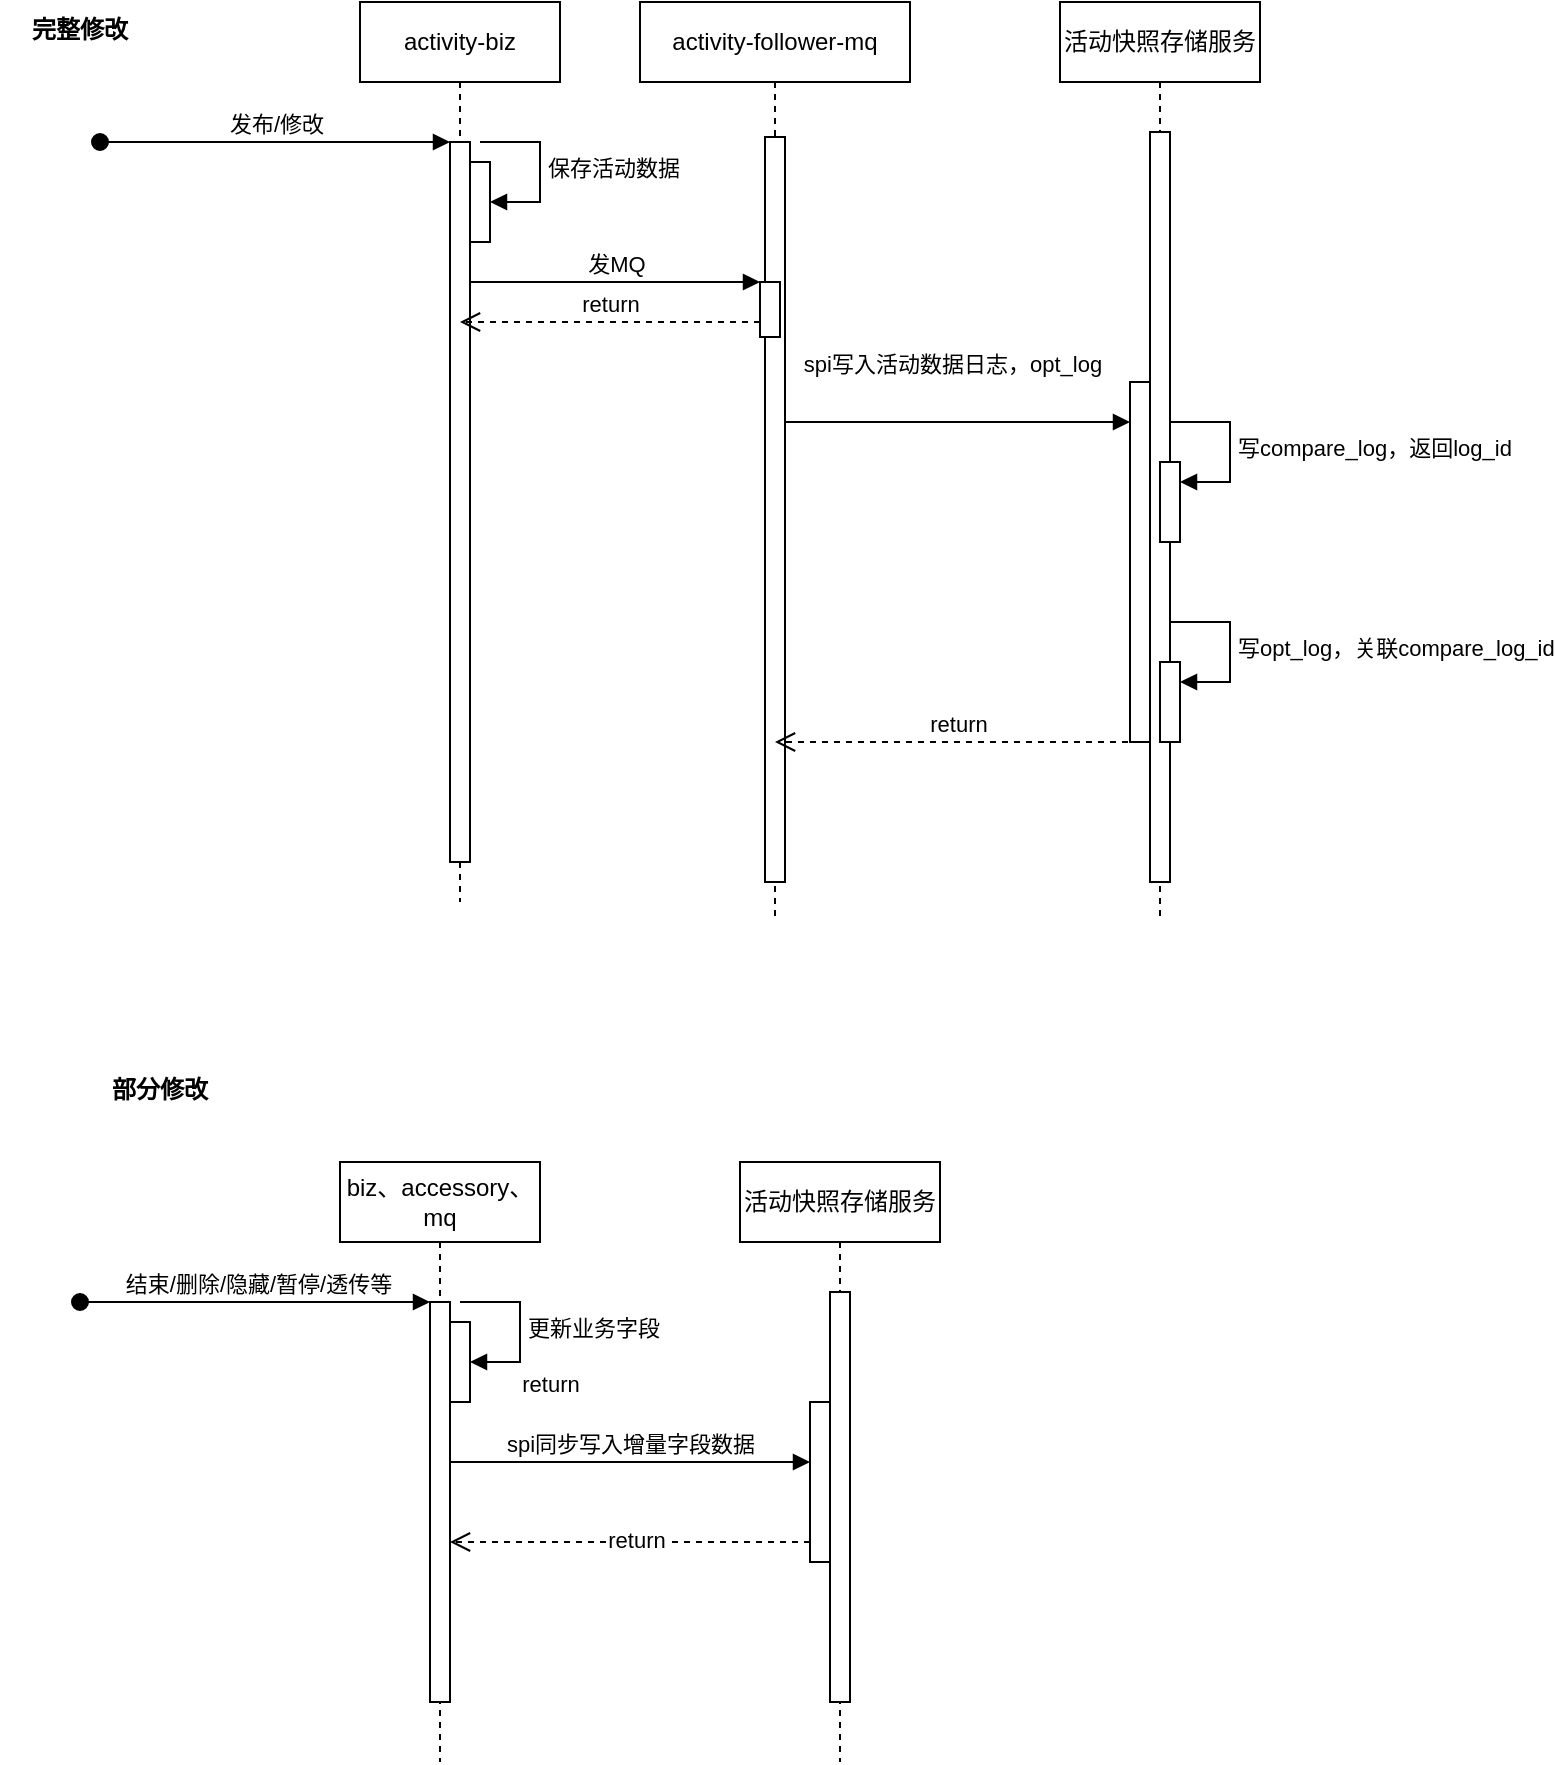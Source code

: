 <mxfile version="21.1.6" type="github">
  <diagram name="Page-1" id="2YBvvXClWsGukQMizWep">
    <mxGraphModel dx="1434" dy="764" grid="1" gridSize="10" guides="1" tooltips="1" connect="1" arrows="1" fold="1" page="1" pageScale="1" pageWidth="850" pageHeight="1100" math="0" shadow="0">
      <root>
        <mxCell id="0" />
        <mxCell id="1" parent="0" />
        <mxCell id="l9k2WkmSfrs8s9Qc9CKJ-1" value="activity-biz" style="shape=umlLifeline;perimeter=lifelinePerimeter;whiteSpace=wrap;html=1;container=0;dropTarget=0;collapsible=0;recursiveResize=0;outlineConnect=0;portConstraint=eastwest;newEdgeStyle={&quot;edgeStyle&quot;:&quot;elbowEdgeStyle&quot;,&quot;elbow&quot;:&quot;vertical&quot;,&quot;curved&quot;:0,&quot;rounded&quot;:0};" parent="1" vertex="1">
          <mxGeometry x="210" y="20" width="100" height="450" as="geometry" />
        </mxCell>
        <mxCell id="l9k2WkmSfrs8s9Qc9CKJ-2" value="" style="html=1;points=[];perimeter=orthogonalPerimeter;outlineConnect=0;targetShapes=umlLifeline;portConstraint=eastwest;newEdgeStyle={&quot;edgeStyle&quot;:&quot;elbowEdgeStyle&quot;,&quot;elbow&quot;:&quot;vertical&quot;,&quot;curved&quot;:0,&quot;rounded&quot;:0};" parent="l9k2WkmSfrs8s9Qc9CKJ-1" vertex="1">
          <mxGeometry x="45" y="70" width="10" height="360" as="geometry" />
        </mxCell>
        <mxCell id="l9k2WkmSfrs8s9Qc9CKJ-3" value="发布/修改" style="html=1;verticalAlign=bottom;startArrow=oval;endArrow=block;startSize=8;edgeStyle=elbowEdgeStyle;elbow=vertical;curved=0;rounded=0;" parent="l9k2WkmSfrs8s9Qc9CKJ-1" target="l9k2WkmSfrs8s9Qc9CKJ-2" edge="1">
          <mxGeometry relative="1" as="geometry">
            <mxPoint x="-130" y="70" as="sourcePoint" />
            <mxPoint as="offset" />
          </mxGeometry>
        </mxCell>
        <mxCell id="l9k2WkmSfrs8s9Qc9CKJ-4" value="" style="html=1;points=[];perimeter=orthogonalPerimeter;outlineConnect=0;targetShapes=umlLifeline;portConstraint=eastwest;newEdgeStyle={&quot;edgeStyle&quot;:&quot;elbowEdgeStyle&quot;,&quot;elbow&quot;:&quot;vertical&quot;,&quot;curved&quot;:0,&quot;rounded&quot;:0};" parent="l9k2WkmSfrs8s9Qc9CKJ-1" vertex="1">
          <mxGeometry x="55" y="80" width="10" height="40" as="geometry" />
        </mxCell>
        <mxCell id="l9k2WkmSfrs8s9Qc9CKJ-5" value="保存活动数据" style="html=1;align=left;spacingLeft=2;endArrow=block;rounded=0;edgeStyle=orthogonalEdgeStyle;curved=0;rounded=0;" parent="l9k2WkmSfrs8s9Qc9CKJ-1" target="l9k2WkmSfrs8s9Qc9CKJ-4" edge="1">
          <mxGeometry relative="1" as="geometry">
            <mxPoint x="60" y="70" as="sourcePoint" />
            <Array as="points">
              <mxPoint x="90" y="100" />
            </Array>
          </mxGeometry>
        </mxCell>
        <mxCell id="l9k2WkmSfrs8s9Qc9CKJ-7" value="活动快照存储服务" style="shape=umlLifeline;perimeter=lifelinePerimeter;whiteSpace=wrap;html=1;container=0;dropTarget=0;collapsible=0;recursiveResize=0;outlineConnect=0;portConstraint=eastwest;newEdgeStyle={&quot;edgeStyle&quot;:&quot;elbowEdgeStyle&quot;,&quot;elbow&quot;:&quot;vertical&quot;,&quot;curved&quot;:0,&quot;rounded&quot;:0};" parent="1" vertex="1">
          <mxGeometry x="560" y="20" width="100" height="460" as="geometry" />
        </mxCell>
        <mxCell id="l9k2WkmSfrs8s9Qc9CKJ-8" value="" style="html=1;points=[];perimeter=orthogonalPerimeter;outlineConnect=0;targetShapes=umlLifeline;portConstraint=eastwest;newEdgeStyle={&quot;edgeStyle&quot;:&quot;elbowEdgeStyle&quot;,&quot;elbow&quot;:&quot;vertical&quot;,&quot;curved&quot;:0,&quot;rounded&quot;:0};" parent="l9k2WkmSfrs8s9Qc9CKJ-7" vertex="1">
          <mxGeometry x="45" y="65" width="10" height="375" as="geometry" />
        </mxCell>
        <mxCell id="l9k2WkmSfrs8s9Qc9CKJ-20" value="" style="html=1;points=[];perimeter=orthogonalPerimeter;outlineConnect=0;targetShapes=umlLifeline;portConstraint=eastwest;newEdgeStyle={&quot;edgeStyle&quot;:&quot;elbowEdgeStyle&quot;,&quot;elbow&quot;:&quot;vertical&quot;,&quot;curved&quot;:0,&quot;rounded&quot;:0};" parent="l9k2WkmSfrs8s9Qc9CKJ-7" vertex="1">
          <mxGeometry x="35" y="190" width="10" height="180" as="geometry" />
        </mxCell>
        <mxCell id="j2GQXVyDe1wogXifcndS-27" value="" style="html=1;points=[];perimeter=orthogonalPerimeter;outlineConnect=0;targetShapes=umlLifeline;portConstraint=eastwest;newEdgeStyle={&quot;edgeStyle&quot;:&quot;elbowEdgeStyle&quot;,&quot;elbow&quot;:&quot;vertical&quot;,&quot;curved&quot;:0,&quot;rounded&quot;:0};" vertex="1" parent="l9k2WkmSfrs8s9Qc9CKJ-7">
          <mxGeometry x="50" y="330" width="10" height="40" as="geometry" />
        </mxCell>
        <mxCell id="j2GQXVyDe1wogXifcndS-28" value="写opt_log，关联compare_log_id" style="html=1;align=left;spacingLeft=2;endArrow=block;rounded=0;edgeStyle=orthogonalEdgeStyle;curved=0;rounded=0;" edge="1" target="j2GQXVyDe1wogXifcndS-27" parent="l9k2WkmSfrs8s9Qc9CKJ-7">
          <mxGeometry relative="1" as="geometry">
            <mxPoint x="55" y="310" as="sourcePoint" />
            <Array as="points">
              <mxPoint x="85" y="340" />
            </Array>
          </mxGeometry>
        </mxCell>
        <mxCell id="j2GQXVyDe1wogXifcndS-31" value="" style="html=1;points=[];perimeter=orthogonalPerimeter;outlineConnect=0;targetShapes=umlLifeline;portConstraint=eastwest;newEdgeStyle={&quot;edgeStyle&quot;:&quot;elbowEdgeStyle&quot;,&quot;elbow&quot;:&quot;vertical&quot;,&quot;curved&quot;:0,&quot;rounded&quot;:0};" vertex="1" parent="l9k2WkmSfrs8s9Qc9CKJ-7">
          <mxGeometry x="50" y="230" width="10" height="40" as="geometry" />
        </mxCell>
        <mxCell id="j2GQXVyDe1wogXifcndS-32" value="写compare_log，返回log_id" style="html=1;align=left;spacingLeft=2;endArrow=block;rounded=0;edgeStyle=orthogonalEdgeStyle;curved=0;rounded=0;" edge="1" target="j2GQXVyDe1wogXifcndS-31" parent="l9k2WkmSfrs8s9Qc9CKJ-7">
          <mxGeometry relative="1" as="geometry">
            <mxPoint x="55" y="210" as="sourcePoint" />
            <Array as="points">
              <mxPoint x="85" y="240" />
            </Array>
          </mxGeometry>
        </mxCell>
        <mxCell id="l9k2WkmSfrs8s9Qc9CKJ-17" value="spi写入活动数据日志，opt_log" style="html=1;verticalAlign=bottom;endArrow=block;edgeStyle=elbowEdgeStyle;elbow=vertical;curved=0;rounded=0;" parent="1" source="j2GQXVyDe1wogXifcndS-19" target="l9k2WkmSfrs8s9Qc9CKJ-20" edge="1">
          <mxGeometry x="-0.03" y="20" relative="1" as="geometry">
            <mxPoint x="420" y="230" as="sourcePoint" />
            <Array as="points">
              <mxPoint x="540" y="230" />
              <mxPoint x="390" y="230" />
            </Array>
            <mxPoint x="395" y="160" as="targetPoint" />
            <mxPoint as="offset" />
          </mxGeometry>
        </mxCell>
        <mxCell id="l9k2WkmSfrs8s9Qc9CKJ-35" value="部分修改" style="text;align=center;fontStyle=1;verticalAlign=middle;spacingLeft=3;spacingRight=3;strokeColor=none;rotatable=0;points=[[0,0.5],[1,0.5]];portConstraint=eastwest;" parent="1" vertex="1">
          <mxGeometry x="70" y="550" width="80" height="26" as="geometry" />
        </mxCell>
        <mxCell id="l9k2WkmSfrs8s9Qc9CKJ-36" value="完整修改" style="text;align=center;fontStyle=1;verticalAlign=middle;spacingLeft=3;spacingRight=3;strokeColor=none;rotatable=0;points=[[0,0.5],[1,0.5]];portConstraint=eastwest;" parent="1" vertex="1">
          <mxGeometry x="30" y="20" width="80" height="26" as="geometry" />
        </mxCell>
        <mxCell id="j2GQXVyDe1wogXifcndS-4" value="biz、accessory、mq" style="shape=umlLifeline;perimeter=lifelinePerimeter;whiteSpace=wrap;html=1;container=0;dropTarget=0;collapsible=0;recursiveResize=0;outlineConnect=0;portConstraint=eastwest;newEdgeStyle={&quot;edgeStyle&quot;:&quot;elbowEdgeStyle&quot;,&quot;elbow&quot;:&quot;vertical&quot;,&quot;curved&quot;:0,&quot;rounded&quot;:0};" vertex="1" parent="1">
          <mxGeometry x="200" y="600" width="100" height="300" as="geometry" />
        </mxCell>
        <mxCell id="j2GQXVyDe1wogXifcndS-5" value="" style="html=1;points=[];perimeter=orthogonalPerimeter;outlineConnect=0;targetShapes=umlLifeline;portConstraint=eastwest;newEdgeStyle={&quot;edgeStyle&quot;:&quot;elbowEdgeStyle&quot;,&quot;elbow&quot;:&quot;vertical&quot;,&quot;curved&quot;:0,&quot;rounded&quot;:0};" vertex="1" parent="j2GQXVyDe1wogXifcndS-4">
          <mxGeometry x="45" y="70" width="10" height="200" as="geometry" />
        </mxCell>
        <mxCell id="j2GQXVyDe1wogXifcndS-6" value="结束/删除/隐藏/暂停/透传等" style="html=1;verticalAlign=bottom;startArrow=oval;endArrow=block;startSize=8;edgeStyle=elbowEdgeStyle;elbow=vertical;curved=0;rounded=0;" edge="1" parent="j2GQXVyDe1wogXifcndS-4" target="j2GQXVyDe1wogXifcndS-5">
          <mxGeometry x="0.012" relative="1" as="geometry">
            <mxPoint x="-130" y="70" as="sourcePoint" />
            <mxPoint as="offset" />
          </mxGeometry>
        </mxCell>
        <mxCell id="j2GQXVyDe1wogXifcndS-7" value="" style="html=1;points=[];perimeter=orthogonalPerimeter;outlineConnect=0;targetShapes=umlLifeline;portConstraint=eastwest;newEdgeStyle={&quot;edgeStyle&quot;:&quot;elbowEdgeStyle&quot;,&quot;elbow&quot;:&quot;vertical&quot;,&quot;curved&quot;:0,&quot;rounded&quot;:0};" vertex="1" parent="j2GQXVyDe1wogXifcndS-4">
          <mxGeometry x="55" y="80" width="10" height="40" as="geometry" />
        </mxCell>
        <mxCell id="j2GQXVyDe1wogXifcndS-8" value="更新业务字段" style="html=1;align=left;spacingLeft=2;endArrow=block;rounded=0;edgeStyle=orthogonalEdgeStyle;curved=0;rounded=0;" edge="1" parent="j2GQXVyDe1wogXifcndS-4" target="j2GQXVyDe1wogXifcndS-7">
          <mxGeometry relative="1" as="geometry">
            <mxPoint x="60" y="70" as="sourcePoint" />
            <Array as="points">
              <mxPoint x="90" y="100" />
            </Array>
          </mxGeometry>
        </mxCell>
        <mxCell id="j2GQXVyDe1wogXifcndS-9" value="活动快照存储服务" style="shape=umlLifeline;perimeter=lifelinePerimeter;whiteSpace=wrap;html=1;container=0;dropTarget=0;collapsible=0;recursiveResize=0;outlineConnect=0;portConstraint=eastwest;newEdgeStyle={&quot;edgeStyle&quot;:&quot;elbowEdgeStyle&quot;,&quot;elbow&quot;:&quot;vertical&quot;,&quot;curved&quot;:0,&quot;rounded&quot;:0};" vertex="1" parent="1">
          <mxGeometry x="400" y="600" width="100" height="300" as="geometry" />
        </mxCell>
        <mxCell id="j2GQXVyDe1wogXifcndS-10" value="" style="html=1;points=[];perimeter=orthogonalPerimeter;outlineConnect=0;targetShapes=umlLifeline;portConstraint=eastwest;newEdgeStyle={&quot;edgeStyle&quot;:&quot;elbowEdgeStyle&quot;,&quot;elbow&quot;:&quot;vertical&quot;,&quot;curved&quot;:0,&quot;rounded&quot;:0};" vertex="1" parent="j2GQXVyDe1wogXifcndS-9">
          <mxGeometry x="45" y="65" width="10" height="205" as="geometry" />
        </mxCell>
        <mxCell id="j2GQXVyDe1wogXifcndS-11" value="" style="html=1;points=[];perimeter=orthogonalPerimeter;outlineConnect=0;targetShapes=umlLifeline;portConstraint=eastwest;newEdgeStyle={&quot;edgeStyle&quot;:&quot;elbowEdgeStyle&quot;,&quot;elbow&quot;:&quot;vertical&quot;,&quot;curved&quot;:0,&quot;rounded&quot;:0};" vertex="1" parent="j2GQXVyDe1wogXifcndS-9">
          <mxGeometry x="35" y="120" width="10" height="80" as="geometry" />
        </mxCell>
        <mxCell id="j2GQXVyDe1wogXifcndS-12" value="spi同步写入增量字段数据" style="html=1;verticalAlign=bottom;endArrow=block;edgeStyle=elbowEdgeStyle;elbow=vertical;curved=0;rounded=0;" edge="1" parent="1" source="j2GQXVyDe1wogXifcndS-5" target="j2GQXVyDe1wogXifcndS-11">
          <mxGeometry relative="1" as="geometry">
            <mxPoint x="160" y="750" as="sourcePoint" />
            <Array as="points">
              <mxPoint x="370" y="750" />
            </Array>
            <mxPoint x="385" y="750" as="targetPoint" />
            <mxPoint as="offset" />
          </mxGeometry>
        </mxCell>
        <mxCell id="j2GQXVyDe1wogXifcndS-13" value="return" style="html=1;verticalAlign=bottom;endArrow=open;dashed=1;endSize=8;edgeStyle=elbowEdgeStyle;elbow=vertical;curved=0;rounded=0;" edge="1" parent="1" source="j2GQXVyDe1wogXifcndS-11" target="j2GQXVyDe1wogXifcndS-5">
          <mxGeometry x="0.442" y="-70" relative="1" as="geometry">
            <mxPoint x="180" y="790" as="targetPoint" />
            <Array as="points">
              <mxPoint x="330" y="790" />
              <mxPoint x="360" y="860" />
            </Array>
            <mxPoint as="offset" />
            <mxPoint x="370" y="790" as="sourcePoint" />
          </mxGeometry>
        </mxCell>
        <mxCell id="j2GQXVyDe1wogXifcndS-14" value="return" style="edgeLabel;html=1;align=center;verticalAlign=middle;resizable=0;points=[];" vertex="1" connectable="0" parent="j2GQXVyDe1wogXifcndS-13">
          <mxGeometry x="-0.031" y="-1" relative="1" as="geometry">
            <mxPoint as="offset" />
          </mxGeometry>
        </mxCell>
        <mxCell id="j2GQXVyDe1wogXifcndS-18" value="activity-follower-mq" style="shape=umlLifeline;perimeter=lifelinePerimeter;whiteSpace=wrap;html=1;container=0;dropTarget=0;collapsible=0;recursiveResize=0;outlineConnect=0;portConstraint=eastwest;newEdgeStyle={&quot;edgeStyle&quot;:&quot;elbowEdgeStyle&quot;,&quot;elbow&quot;:&quot;vertical&quot;,&quot;curved&quot;:0,&quot;rounded&quot;:0};" vertex="1" parent="1">
          <mxGeometry x="350" y="20" width="135" height="460" as="geometry" />
        </mxCell>
        <mxCell id="j2GQXVyDe1wogXifcndS-19" value="" style="html=1;points=[];perimeter=orthogonalPerimeter;outlineConnect=0;targetShapes=umlLifeline;portConstraint=eastwest;newEdgeStyle={&quot;edgeStyle&quot;:&quot;elbowEdgeStyle&quot;,&quot;elbow&quot;:&quot;vertical&quot;,&quot;curved&quot;:0,&quot;rounded&quot;:0};" vertex="1" parent="j2GQXVyDe1wogXifcndS-18">
          <mxGeometry x="62.5" y="67.5" width="10" height="372.5" as="geometry" />
        </mxCell>
        <mxCell id="j2GQXVyDe1wogXifcndS-21" value="" style="html=1;points=[];perimeter=orthogonalPerimeter;outlineConnect=0;targetShapes=umlLifeline;portConstraint=eastwest;newEdgeStyle={&quot;edgeStyle&quot;:&quot;elbowEdgeStyle&quot;,&quot;elbow&quot;:&quot;vertical&quot;,&quot;curved&quot;:0,&quot;rounded&quot;:0};" vertex="1" parent="j2GQXVyDe1wogXifcndS-18">
          <mxGeometry x="60" y="140" width="10" height="27.5" as="geometry" />
        </mxCell>
        <mxCell id="j2GQXVyDe1wogXifcndS-22" value="发MQ" style="html=1;verticalAlign=bottom;endArrow=block;edgeStyle=elbowEdgeStyle;elbow=vertical;curved=0;rounded=0;" edge="1" target="j2GQXVyDe1wogXifcndS-21" parent="1" source="l9k2WkmSfrs8s9Qc9CKJ-2">
          <mxGeometry relative="1" as="geometry">
            <mxPoint x="270" y="160" as="sourcePoint" />
            <Array as="points">
              <mxPoint x="350" y="160" />
            </Array>
          </mxGeometry>
        </mxCell>
        <mxCell id="j2GQXVyDe1wogXifcndS-23" value="return" style="html=1;verticalAlign=bottom;endArrow=open;dashed=1;endSize=8;edgeStyle=elbowEdgeStyle;elbow=vertical;curved=0;rounded=0;" edge="1" source="j2GQXVyDe1wogXifcndS-21" parent="1" target="l9k2WkmSfrs8s9Qc9CKJ-1">
          <mxGeometry relative="1" as="geometry">
            <mxPoint x="270" y="275" as="targetPoint" />
            <Array as="points">
              <mxPoint x="380" y="180" />
              <mxPoint x="370" y="190" />
              <mxPoint x="350" y="210" />
              <mxPoint x="410" y="230" />
            </Array>
          </mxGeometry>
        </mxCell>
        <mxCell id="j2GQXVyDe1wogXifcndS-24" value="return" style="html=1;verticalAlign=bottom;endArrow=open;dashed=1;endSize=8;edgeStyle=elbowEdgeStyle;elbow=vertical;curved=0;rounded=0;" edge="1" parent="1" target="j2GQXVyDe1wogXifcndS-18">
          <mxGeometry relative="1" as="geometry">
            <mxPoint x="270" y="190" as="targetPoint" />
            <mxPoint x="600" y="390" as="sourcePoint" />
            <Array as="points">
              <mxPoint x="570" y="390" />
              <mxPoint x="550" y="330" />
              <mxPoint x="560" y="340" />
              <mxPoint x="580" y="410" />
              <mxPoint x="380" y="200" />
              <mxPoint x="360" y="220" />
              <mxPoint x="420" y="240" />
            </Array>
          </mxGeometry>
        </mxCell>
      </root>
    </mxGraphModel>
  </diagram>
</mxfile>
